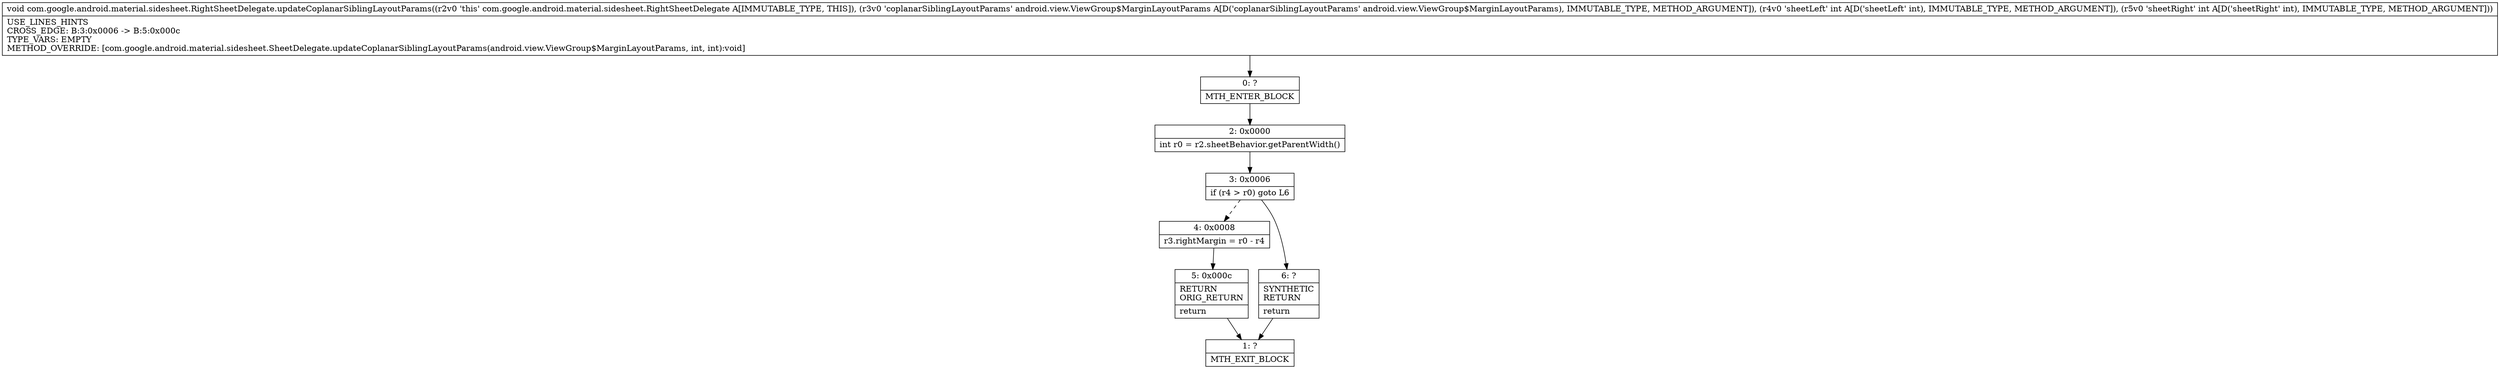 digraph "CFG forcom.google.android.material.sidesheet.RightSheetDelegate.updateCoplanarSiblingLayoutParams(Landroid\/view\/ViewGroup$MarginLayoutParams;II)V" {
Node_0 [shape=record,label="{0\:\ ?|MTH_ENTER_BLOCK\l}"];
Node_2 [shape=record,label="{2\:\ 0x0000|int r0 = r2.sheetBehavior.getParentWidth()\l}"];
Node_3 [shape=record,label="{3\:\ 0x0006|if (r4 \> r0) goto L6\l}"];
Node_4 [shape=record,label="{4\:\ 0x0008|r3.rightMargin = r0 \- r4\l}"];
Node_5 [shape=record,label="{5\:\ 0x000c|RETURN\lORIG_RETURN\l|return\l}"];
Node_1 [shape=record,label="{1\:\ ?|MTH_EXIT_BLOCK\l}"];
Node_6 [shape=record,label="{6\:\ ?|SYNTHETIC\lRETURN\l|return\l}"];
MethodNode[shape=record,label="{void com.google.android.material.sidesheet.RightSheetDelegate.updateCoplanarSiblingLayoutParams((r2v0 'this' com.google.android.material.sidesheet.RightSheetDelegate A[IMMUTABLE_TYPE, THIS]), (r3v0 'coplanarSiblingLayoutParams' android.view.ViewGroup$MarginLayoutParams A[D('coplanarSiblingLayoutParams' android.view.ViewGroup$MarginLayoutParams), IMMUTABLE_TYPE, METHOD_ARGUMENT]), (r4v0 'sheetLeft' int A[D('sheetLeft' int), IMMUTABLE_TYPE, METHOD_ARGUMENT]), (r5v0 'sheetRight' int A[D('sheetRight' int), IMMUTABLE_TYPE, METHOD_ARGUMENT]))  | USE_LINES_HINTS\lCROSS_EDGE: B:3:0x0006 \-\> B:5:0x000c\lTYPE_VARS: EMPTY\lMETHOD_OVERRIDE: [com.google.android.material.sidesheet.SheetDelegate.updateCoplanarSiblingLayoutParams(android.view.ViewGroup$MarginLayoutParams, int, int):void]\l}"];
MethodNode -> Node_0;Node_0 -> Node_2;
Node_2 -> Node_3;
Node_3 -> Node_4[style=dashed];
Node_3 -> Node_6;
Node_4 -> Node_5;
Node_5 -> Node_1;
Node_6 -> Node_1;
}

